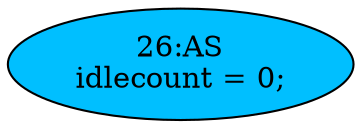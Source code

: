 strict digraph "" {
	node [label="\N"];
	"26:AS"	 [ast="<pyverilog.vparser.ast.Assign object at 0x7f9d4b7f5550>",
		def_var="['idlecount']",
		fillcolor=deepskyblue,
		label="26:AS
idlecount = 0;",
		statements="[]",
		style=filled,
		typ=Assign,
		use_var="[]"];
}
